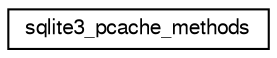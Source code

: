 digraph "Graphical Class Hierarchy"
{
  edge [fontname="FreeSans",fontsize="10",labelfontname="FreeSans",labelfontsize="10"];
  node [fontname="FreeSans",fontsize="10",shape=record];
  rankdir="LR";
  Node0 [label="sqlite3_pcache_methods",height=0.2,width=0.4,color="black", fillcolor="white", style="filled",URL="$structsqlite3__pcache__methods.html"];
}
